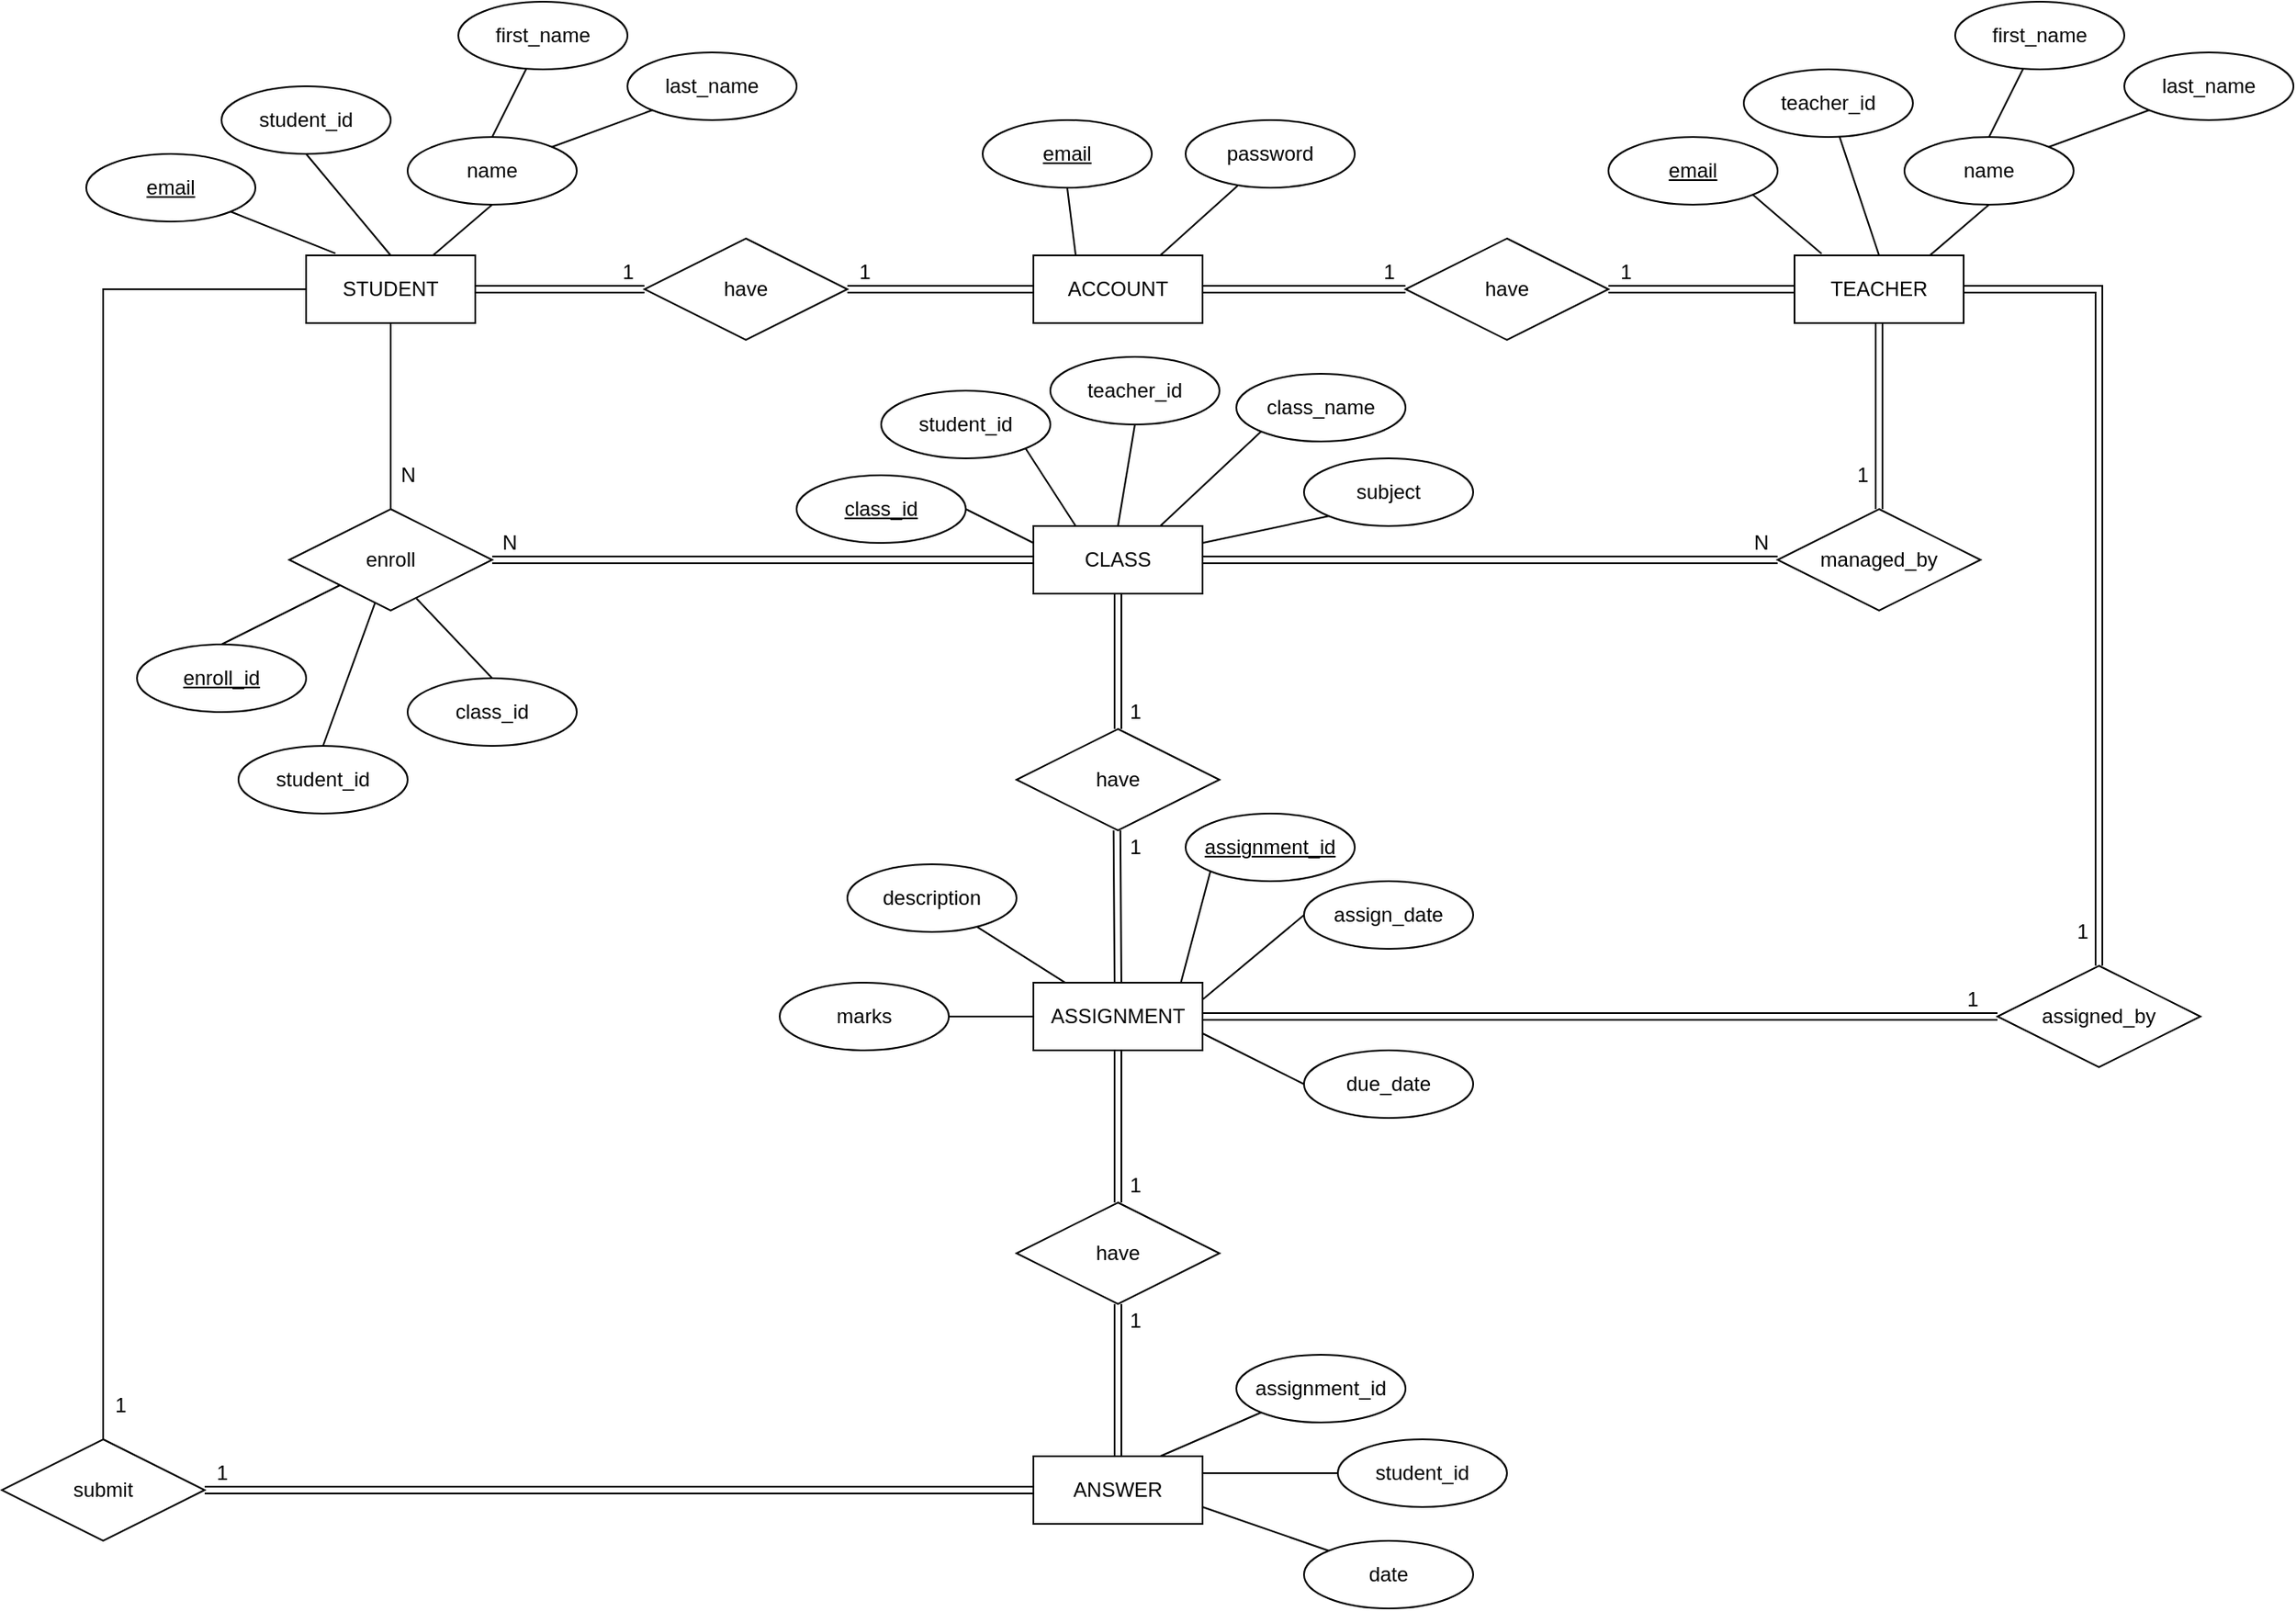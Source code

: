 <mxfile version="14.6.11" type="github">
  <diagram id="HcMnewC-m2Wg9fvqHoWo" name="Page-1">
    <mxGraphModel dx="899" dy="250" grid="1" gridSize="10" guides="1" tooltips="1" connect="1" arrows="1" fold="1" page="0" pageScale="1" pageWidth="2000" pageHeight="2000" background="none" math="0" shadow="0">
      <root>
        <mxCell id="0" />
        <mxCell id="1" parent="0" />
        <mxCell id="KmebMolQnrzNSKVe_BqA-38" value="CLASS" style="whiteSpace=wrap;html=1;align=center;" parent="1" vertex="1">
          <mxGeometry x="420" y="320" width="100" height="40" as="geometry" />
        </mxCell>
        <mxCell id="KmebMolQnrzNSKVe_BqA-39" value="TEACHER" style="whiteSpace=wrap;html=1;align=center;" parent="1" vertex="1">
          <mxGeometry x="870" y="160" width="100" height="40" as="geometry" />
        </mxCell>
        <mxCell id="KmebMolQnrzNSKVe_BqA-40" value="STUDENT" style="whiteSpace=wrap;html=1;align=center;" parent="1" vertex="1">
          <mxGeometry x="-10" y="160" width="100" height="40" as="geometry" />
        </mxCell>
        <mxCell id="kMjQGuNU_TS5V9ZgBK0x-2" value="ACCOUNT" style="whiteSpace=wrap;html=1;align=center;" parent="1" vertex="1">
          <mxGeometry x="420" y="160" width="100" height="40" as="geometry" />
        </mxCell>
        <mxCell id="kMjQGuNU_TS5V9ZgBK0x-3" value="have" style="shape=rhombus;perimeter=rhombusPerimeter;whiteSpace=wrap;html=1;align=center;" parent="1" vertex="1">
          <mxGeometry x="190" y="150" width="120" height="60" as="geometry" />
        </mxCell>
        <mxCell id="kMjQGuNU_TS5V9ZgBK0x-4" value="have" style="shape=rhombus;perimeter=rhombusPerimeter;whiteSpace=wrap;html=1;align=center;" parent="1" vertex="1">
          <mxGeometry x="640" y="150" width="120" height="60" as="geometry" />
        </mxCell>
        <mxCell id="QLgglwV12iiaD7AexI7P-4" value="" style="endArrow=none;html=1;rounded=0;shape=link;" parent="1" edge="1">
          <mxGeometry relative="1" as="geometry">
            <mxPoint x="90" y="180" as="sourcePoint" />
            <mxPoint x="190" y="180" as="targetPoint" />
          </mxGeometry>
        </mxCell>
        <mxCell id="QLgglwV12iiaD7AexI7P-5" value="" style="endArrow=none;html=1;rounded=0;shape=link;" parent="1" edge="1">
          <mxGeometry relative="1" as="geometry">
            <mxPoint x="310" y="180" as="sourcePoint" />
            <mxPoint x="420" y="180" as="targetPoint" />
          </mxGeometry>
        </mxCell>
        <mxCell id="QLgglwV12iiaD7AexI7P-6" value="" style="endArrow=none;html=1;rounded=0;entryX=0;entryY=0.5;entryDx=0;entryDy=0;shape=link;" parent="1" target="kMjQGuNU_TS5V9ZgBK0x-4" edge="1">
          <mxGeometry relative="1" as="geometry">
            <mxPoint x="520" y="180" as="sourcePoint" />
            <mxPoint x="680" y="180" as="targetPoint" />
          </mxGeometry>
        </mxCell>
        <mxCell id="QLgglwV12iiaD7AexI7P-7" value="" style="endArrow=none;html=1;rounded=0;entryX=0;entryY=0.5;entryDx=0;entryDy=0;shape=link;" parent="1" target="KmebMolQnrzNSKVe_BqA-39" edge="1">
          <mxGeometry relative="1" as="geometry">
            <mxPoint x="760" y="180" as="sourcePoint" />
            <mxPoint x="880" y="179.5" as="targetPoint" />
          </mxGeometry>
        </mxCell>
        <mxCell id="QLgglwV12iiaD7AexI7P-8" value="enroll" style="shape=rhombus;perimeter=rhombusPerimeter;whiteSpace=wrap;html=1;align=center;" parent="1" vertex="1">
          <mxGeometry x="-20" y="310" width="120" height="60" as="geometry" />
        </mxCell>
        <mxCell id="QLgglwV12iiaD7AexI7P-9" value="managed_by" style="shape=rhombus;perimeter=rhombusPerimeter;whiteSpace=wrap;html=1;align=center;" parent="1" vertex="1">
          <mxGeometry x="860" y="310" width="120" height="60" as="geometry" />
        </mxCell>
        <mxCell id="QLgglwV12iiaD7AexI7P-10" value="" style="endArrow=none;html=1;rounded=0;entryX=0;entryY=0.5;entryDx=0;entryDy=0;shape=link;" parent="1" target="KmebMolQnrzNSKVe_BqA-38" edge="1">
          <mxGeometry relative="1" as="geometry">
            <mxPoint x="100" y="340" as="sourcePoint" />
            <mxPoint x="260" y="340" as="targetPoint" />
          </mxGeometry>
        </mxCell>
        <mxCell id="QLgglwV12iiaD7AexI7P-11" value="" style="endArrow=none;html=1;rounded=0;entryX=0.5;entryY=0;entryDx=0;entryDy=0;" parent="1" source="KmebMolQnrzNSKVe_BqA-40" target="QLgglwV12iiaD7AexI7P-8" edge="1">
          <mxGeometry relative="1" as="geometry">
            <mxPoint x="40" y="200" as="sourcePoint" />
            <mxPoint x="40" y="360" as="targetPoint" />
          </mxGeometry>
        </mxCell>
        <mxCell id="QLgglwV12iiaD7AexI7P-12" value="" style="endArrow=none;html=1;rounded=0;entryX=0;entryY=0.5;entryDx=0;entryDy=0;exitX=1;exitY=0.5;exitDx=0;exitDy=0;shape=link;" parent="1" source="KmebMolQnrzNSKVe_BqA-38" target="QLgglwV12iiaD7AexI7P-9" edge="1">
          <mxGeometry relative="1" as="geometry">
            <mxPoint x="520" y="340" as="sourcePoint" />
            <mxPoint x="680" y="340" as="targetPoint" />
          </mxGeometry>
        </mxCell>
        <mxCell id="QLgglwV12iiaD7AexI7P-13" value="" style="endArrow=none;html=1;rounded=0;entryX=0.5;entryY=0;entryDx=0;entryDy=0;shape=link;" parent="1" source="KmebMolQnrzNSKVe_BqA-39" target="QLgglwV12iiaD7AexI7P-9" edge="1">
          <mxGeometry relative="1" as="geometry">
            <mxPoint x="920" y="200" as="sourcePoint" />
            <mxPoint x="920" y="360" as="targetPoint" />
          </mxGeometry>
        </mxCell>
        <mxCell id="QLgglwV12iiaD7AexI7P-14" value="have" style="shape=rhombus;perimeter=rhombusPerimeter;whiteSpace=wrap;html=1;align=center;" parent="1" vertex="1">
          <mxGeometry x="410" y="440" width="120" height="60" as="geometry" />
        </mxCell>
        <mxCell id="QLgglwV12iiaD7AexI7P-16" value="" style="endArrow=none;html=1;rounded=0;exitX=0.5;exitY=1;exitDx=0;exitDy=0;entryX=0.5;entryY=0;entryDx=0;entryDy=0;shape=link;" parent="1" source="KmebMolQnrzNSKVe_BqA-38" target="QLgglwV12iiaD7AexI7P-14" edge="1">
          <mxGeometry relative="1" as="geometry">
            <mxPoint x="490" y="390" as="sourcePoint" />
            <mxPoint x="650" y="390" as="targetPoint" />
          </mxGeometry>
        </mxCell>
        <mxCell id="QLgglwV12iiaD7AexI7P-17" value="have" style="shape=rhombus;perimeter=rhombusPerimeter;whiteSpace=wrap;html=1;align=center;" parent="1" vertex="1">
          <mxGeometry x="410" y="720" width="120" height="60" as="geometry" />
        </mxCell>
        <mxCell id="QLgglwV12iiaD7AexI7P-18" value="ASSIGNMENT" style="whiteSpace=wrap;html=1;align=center;" parent="1" vertex="1">
          <mxGeometry x="420" y="590" width="100" height="40" as="geometry" />
        </mxCell>
        <mxCell id="QLgglwV12iiaD7AexI7P-19" value="" style="endArrow=none;html=1;rounded=0;exitX=0.5;exitY=1;exitDx=0;exitDy=0;entryX=0.5;entryY=0;entryDx=0;entryDy=0;shape=link;" parent="1" target="QLgglwV12iiaD7AexI7P-18" edge="1">
          <mxGeometry relative="1" as="geometry">
            <mxPoint x="469.41" y="500" as="sourcePoint" />
            <mxPoint x="469.41" y="580" as="targetPoint" />
          </mxGeometry>
        </mxCell>
        <mxCell id="QLgglwV12iiaD7AexI7P-20" value="ANSWER" style="whiteSpace=wrap;html=1;align=center;" parent="1" vertex="1">
          <mxGeometry x="420" y="870" width="100" height="40" as="geometry" />
        </mxCell>
        <mxCell id="QLgglwV12iiaD7AexI7P-21" value="" style="endArrow=none;html=1;rounded=0;exitX=0.5;exitY=1;exitDx=0;exitDy=0;entryX=0.5;entryY=0;entryDx=0;entryDy=0;shape=link;" parent="1" source="QLgglwV12iiaD7AexI7P-18" target="QLgglwV12iiaD7AexI7P-17" edge="1">
          <mxGeometry relative="1" as="geometry">
            <mxPoint x="460" y="660" as="sourcePoint" />
            <mxPoint x="620" y="660" as="targetPoint" />
          </mxGeometry>
        </mxCell>
        <mxCell id="QLgglwV12iiaD7AexI7P-23" value="" style="endArrow=none;html=1;rounded=0;exitX=0.5;exitY=1;exitDx=0;exitDy=0;entryX=0.5;entryY=0;entryDx=0;entryDy=0;shape=link;" parent="1" source="QLgglwV12iiaD7AexI7P-17" target="QLgglwV12iiaD7AexI7P-20" edge="1">
          <mxGeometry relative="1" as="geometry">
            <mxPoint x="540" y="810" as="sourcePoint" />
            <mxPoint x="700" y="810" as="targetPoint" />
          </mxGeometry>
        </mxCell>
        <mxCell id="QLgglwV12iiaD7AexI7P-24" value="assigned_by" style="shape=rhombus;perimeter=rhombusPerimeter;whiteSpace=wrap;html=1;align=center;" parent="1" vertex="1">
          <mxGeometry x="990" y="580" width="120" height="60" as="geometry" />
        </mxCell>
        <mxCell id="QLgglwV12iiaD7AexI7P-25" value="submit" style="shape=rhombus;perimeter=rhombusPerimeter;whiteSpace=wrap;html=1;align=center;" parent="1" vertex="1">
          <mxGeometry x="-190" y="860" width="120" height="60" as="geometry" />
        </mxCell>
        <mxCell id="QLgglwV12iiaD7AexI7P-26" value="" style="endArrow=none;html=1;rounded=0;exitX=1;exitY=0.5;exitDx=0;exitDy=0;entryX=0;entryY=0.5;entryDx=0;entryDy=0;shape=link;" parent="1" source="QLgglwV12iiaD7AexI7P-25" target="QLgglwV12iiaD7AexI7P-20" edge="1">
          <mxGeometry relative="1" as="geometry">
            <mxPoint x="10" y="880" as="sourcePoint" />
            <mxPoint x="170" y="880" as="targetPoint" />
          </mxGeometry>
        </mxCell>
        <mxCell id="QLgglwV12iiaD7AexI7P-27" value="" style="endArrow=none;html=1;rounded=0;exitX=0.5;exitY=0;exitDx=0;exitDy=0;entryX=0;entryY=0.5;entryDx=0;entryDy=0;" parent="1" source="QLgglwV12iiaD7AexI7P-25" target="KmebMolQnrzNSKVe_BqA-40" edge="1">
          <mxGeometry relative="1" as="geometry">
            <mxPoint x="-150" y="720" as="sourcePoint" />
            <mxPoint x="10" y="720" as="targetPoint" />
            <Array as="points">
              <mxPoint x="-130" y="180" />
            </Array>
          </mxGeometry>
        </mxCell>
        <mxCell id="QLgglwV12iiaD7AexI7P-28" value="" style="endArrow=none;html=1;rounded=0;exitX=0.5;exitY=0;exitDx=0;exitDy=0;entryX=1;entryY=0.5;entryDx=0;entryDy=0;shape=link;" parent="1" source="QLgglwV12iiaD7AexI7P-24" target="KmebMolQnrzNSKVe_BqA-39" edge="1">
          <mxGeometry relative="1" as="geometry">
            <mxPoint x="1070" y="690" as="sourcePoint" />
            <mxPoint x="1230" y="690" as="targetPoint" />
            <Array as="points">
              <mxPoint x="1050" y="180" />
            </Array>
          </mxGeometry>
        </mxCell>
        <mxCell id="QLgglwV12iiaD7AexI7P-29" value="" style="endArrow=none;html=1;rounded=0;exitX=1;exitY=0.5;exitDx=0;exitDy=0;entryX=0;entryY=0.5;entryDx=0;entryDy=0;shape=link;" parent="1" source="QLgglwV12iiaD7AexI7P-18" target="QLgglwV12iiaD7AexI7P-24" edge="1">
          <mxGeometry relative="1" as="geometry">
            <mxPoint x="610" y="890" as="sourcePoint" />
            <mxPoint x="770" y="890" as="targetPoint" />
          </mxGeometry>
        </mxCell>
        <mxCell id="QLgglwV12iiaD7AexI7P-31" value="email" style="ellipse;whiteSpace=wrap;html=1;align=center;fontStyle=4;" parent="1" vertex="1">
          <mxGeometry x="390" y="80" width="100" height="40" as="geometry" />
        </mxCell>
        <mxCell id="QLgglwV12iiaD7AexI7P-32" value="password" style="ellipse;whiteSpace=wrap;html=1;align=center;" parent="1" vertex="1">
          <mxGeometry x="510" y="80" width="100" height="40" as="geometry" />
        </mxCell>
        <mxCell id="QLgglwV12iiaD7AexI7P-33" value="" style="endArrow=none;html=1;rounded=0;entryX=0.5;entryY=1;entryDx=0;entryDy=0;exitX=0.25;exitY=0;exitDx=0;exitDy=0;" parent="1" source="kMjQGuNU_TS5V9ZgBK0x-2" target="QLgglwV12iiaD7AexI7P-31" edge="1">
          <mxGeometry relative="1" as="geometry">
            <mxPoint x="330" y="150" as="sourcePoint" />
            <mxPoint x="490" y="150" as="targetPoint" />
          </mxGeometry>
        </mxCell>
        <mxCell id="QLgglwV12iiaD7AexI7P-34" value="" style="endArrow=none;html=1;rounded=0;entryX=0.307;entryY=0.971;entryDx=0;entryDy=0;exitX=0.75;exitY=0;exitDx=0;exitDy=0;entryPerimeter=0;" parent="1" source="kMjQGuNU_TS5V9ZgBK0x-2" target="QLgglwV12iiaD7AexI7P-32" edge="1">
          <mxGeometry relative="1" as="geometry">
            <mxPoint x="535" y="170" as="sourcePoint" />
            <mxPoint x="530" y="130" as="targetPoint" />
          </mxGeometry>
        </mxCell>
        <mxCell id="QLgglwV12iiaD7AexI7P-35" value="email" style="ellipse;whiteSpace=wrap;html=1;align=center;fontStyle=4;" parent="1" vertex="1">
          <mxGeometry x="-140" y="100" width="100" height="40" as="geometry" />
        </mxCell>
        <mxCell id="QLgglwV12iiaD7AexI7P-36" value="student_id" style="ellipse;whiteSpace=wrap;html=1;align=center;" parent="1" vertex="1">
          <mxGeometry x="-60" y="60" width="100" height="40" as="geometry" />
        </mxCell>
        <mxCell id="QLgglwV12iiaD7AexI7P-37" value="name" style="ellipse;whiteSpace=wrap;html=1;align=center;" parent="1" vertex="1">
          <mxGeometry x="50" y="90" width="100" height="40" as="geometry" />
        </mxCell>
        <mxCell id="QLgglwV12iiaD7AexI7P-38" value="" style="endArrow=none;html=1;rounded=0;exitX=1;exitY=1;exitDx=0;exitDy=0;entryX=0.173;entryY=-0.029;entryDx=0;entryDy=0;entryPerimeter=0;" parent="1" source="QLgglwV12iiaD7AexI7P-35" target="KmebMolQnrzNSKVe_BqA-40" edge="1">
          <mxGeometry relative="1" as="geometry">
            <mxPoint x="-30" y="140" as="sourcePoint" />
            <mxPoint x="130" y="140" as="targetPoint" />
          </mxGeometry>
        </mxCell>
        <mxCell id="QLgglwV12iiaD7AexI7P-39" value="" style="endArrow=none;html=1;rounded=0;exitX=0.5;exitY=1;exitDx=0;exitDy=0;entryX=0.5;entryY=0;entryDx=0;entryDy=0;" parent="1" source="QLgglwV12iiaD7AexI7P-36" target="KmebMolQnrzNSKVe_BqA-40" edge="1">
          <mxGeometry relative="1" as="geometry">
            <mxPoint x="10" y="130" as="sourcePoint" />
            <mxPoint x="170" y="130" as="targetPoint" />
          </mxGeometry>
        </mxCell>
        <mxCell id="QLgglwV12iiaD7AexI7P-40" value="" style="endArrow=none;html=1;rounded=0;exitX=0.5;exitY=1;exitDx=0;exitDy=0;entryX=0.75;entryY=0;entryDx=0;entryDy=0;" parent="1" source="QLgglwV12iiaD7AexI7P-37" target="KmebMolQnrzNSKVe_BqA-40" edge="1">
          <mxGeometry relative="1" as="geometry">
            <mxPoint x="110" y="140" as="sourcePoint" />
            <mxPoint x="270" y="140" as="targetPoint" />
          </mxGeometry>
        </mxCell>
        <mxCell id="QLgglwV12iiaD7AexI7P-41" value="first_name" style="ellipse;whiteSpace=wrap;html=1;align=center;" parent="1" vertex="1">
          <mxGeometry x="80" y="10" width="100" height="40" as="geometry" />
        </mxCell>
        <mxCell id="QLgglwV12iiaD7AexI7P-42" value="last_name" style="ellipse;whiteSpace=wrap;html=1;align=center;" parent="1" vertex="1">
          <mxGeometry x="180" y="40" width="100" height="40" as="geometry" />
        </mxCell>
        <mxCell id="QLgglwV12iiaD7AexI7P-44" value="" style="endArrow=none;html=1;rounded=0;entryX=0.5;entryY=0;entryDx=0;entryDy=0;" parent="1" source="QLgglwV12iiaD7AexI7P-41" target="QLgglwV12iiaD7AexI7P-37" edge="1">
          <mxGeometry relative="1" as="geometry">
            <mxPoint x="150" y="110" as="sourcePoint" />
            <mxPoint x="310" y="110" as="targetPoint" />
          </mxGeometry>
        </mxCell>
        <mxCell id="QLgglwV12iiaD7AexI7P-45" value="" style="endArrow=none;html=1;rounded=0;exitX=0;exitY=1;exitDx=0;exitDy=0;entryX=1;entryY=0;entryDx=0;entryDy=0;" parent="1" source="QLgglwV12iiaD7AexI7P-42" target="QLgglwV12iiaD7AexI7P-37" edge="1">
          <mxGeometry relative="1" as="geometry">
            <mxPoint x="180" y="110" as="sourcePoint" />
            <mxPoint x="340" y="110" as="targetPoint" />
          </mxGeometry>
        </mxCell>
        <mxCell id="QLgglwV12iiaD7AexI7P-46" value="name" style="ellipse;whiteSpace=wrap;html=1;align=center;" parent="1" vertex="1">
          <mxGeometry x="935" y="90" width="100" height="40" as="geometry" />
        </mxCell>
        <mxCell id="QLgglwV12iiaD7AexI7P-47" value="" style="endArrow=none;html=1;rounded=0;exitX=0.5;exitY=1;exitDx=0;exitDy=0;entryX=0.75;entryY=0;entryDx=0;entryDy=0;" parent="1" source="QLgglwV12iiaD7AexI7P-46" edge="1">
          <mxGeometry relative="1" as="geometry">
            <mxPoint x="995" y="140" as="sourcePoint" />
            <mxPoint x="950" y="160" as="targetPoint" />
          </mxGeometry>
        </mxCell>
        <mxCell id="QLgglwV12iiaD7AexI7P-48" value="first_name" style="ellipse;whiteSpace=wrap;html=1;align=center;" parent="1" vertex="1">
          <mxGeometry x="965" y="10" width="100" height="40" as="geometry" />
        </mxCell>
        <mxCell id="QLgglwV12iiaD7AexI7P-49" value="last_name" style="ellipse;whiteSpace=wrap;html=1;align=center;" parent="1" vertex="1">
          <mxGeometry x="1065" y="40" width="100" height="40" as="geometry" />
        </mxCell>
        <mxCell id="QLgglwV12iiaD7AexI7P-50" value="" style="endArrow=none;html=1;rounded=0;entryX=0.5;entryY=0;entryDx=0;entryDy=0;" parent="1" source="QLgglwV12iiaD7AexI7P-48" target="QLgglwV12iiaD7AexI7P-46" edge="1">
          <mxGeometry relative="1" as="geometry">
            <mxPoint x="1035" y="110" as="sourcePoint" />
            <mxPoint x="1195" y="110" as="targetPoint" />
          </mxGeometry>
        </mxCell>
        <mxCell id="QLgglwV12iiaD7AexI7P-51" value="" style="endArrow=none;html=1;rounded=0;exitX=0;exitY=1;exitDx=0;exitDy=0;entryX=1;entryY=0;entryDx=0;entryDy=0;" parent="1" source="QLgglwV12iiaD7AexI7P-49" target="QLgglwV12iiaD7AexI7P-46" edge="1">
          <mxGeometry relative="1" as="geometry">
            <mxPoint x="1065" y="110" as="sourcePoint" />
            <mxPoint x="1225" y="110" as="targetPoint" />
          </mxGeometry>
        </mxCell>
        <mxCell id="QLgglwV12iiaD7AexI7P-52" value="teacher_id" style="ellipse;whiteSpace=wrap;html=1;align=center;" parent="1" vertex="1">
          <mxGeometry x="840" y="50" width="100" height="40" as="geometry" />
        </mxCell>
        <mxCell id="QLgglwV12iiaD7AexI7P-53" value="" style="endArrow=none;html=1;rounded=0;exitX=0.5;exitY=0;exitDx=0;exitDy=0;" parent="1" source="KmebMolQnrzNSKVe_BqA-39" target="QLgglwV12iiaD7AexI7P-52" edge="1">
          <mxGeometry relative="1" as="geometry">
            <mxPoint x="750" y="140" as="sourcePoint" />
            <mxPoint x="910" y="140" as="targetPoint" />
          </mxGeometry>
        </mxCell>
        <mxCell id="QLgglwV12iiaD7AexI7P-54" value="email" style="ellipse;whiteSpace=wrap;html=1;align=center;fontStyle=4;" parent="1" vertex="1">
          <mxGeometry x="760" y="90" width="100" height="40" as="geometry" />
        </mxCell>
        <mxCell id="QLgglwV12iiaD7AexI7P-55" value="" style="endArrow=none;html=1;rounded=0;exitX=1;exitY=1;exitDx=0;exitDy=0;" parent="1" source="QLgglwV12iiaD7AexI7P-54" edge="1">
          <mxGeometry relative="1" as="geometry">
            <mxPoint x="710" y="140" as="sourcePoint" />
            <mxPoint x="886" y="159" as="targetPoint" />
          </mxGeometry>
        </mxCell>
        <mxCell id="QLgglwV12iiaD7AexI7P-57" value="assignment_id" style="ellipse;whiteSpace=wrap;html=1;align=center;fontStyle=4;" parent="1" vertex="1">
          <mxGeometry x="510" y="490" width="100" height="40" as="geometry" />
        </mxCell>
        <mxCell id="QLgglwV12iiaD7AexI7P-58" value="assign_date" style="ellipse;whiteSpace=wrap;html=1;align=center;" parent="1" vertex="1">
          <mxGeometry x="580" y="530" width="100" height="40" as="geometry" />
        </mxCell>
        <mxCell id="QLgglwV12iiaD7AexI7P-59" value="due_date" style="ellipse;whiteSpace=wrap;html=1;align=center;" parent="1" vertex="1">
          <mxGeometry x="580" y="630" width="100" height="40" as="geometry" />
        </mxCell>
        <mxCell id="QLgglwV12iiaD7AexI7P-60" value="description" style="ellipse;whiteSpace=wrap;html=1;align=center;" parent="1" vertex="1">
          <mxGeometry x="310" y="520" width="100" height="40" as="geometry" />
        </mxCell>
        <mxCell id="QLgglwV12iiaD7AexI7P-61" value="marks" style="ellipse;whiteSpace=wrap;html=1;align=center;" parent="1" vertex="1">
          <mxGeometry x="270" y="590" width="100" height="40" as="geometry" />
        </mxCell>
        <mxCell id="QLgglwV12iiaD7AexI7P-67" value="" style="endArrow=none;html=1;rounded=0;entryX=0;entryY=0.5;entryDx=0;entryDy=0;exitX=1;exitY=0.75;exitDx=0;exitDy=0;" parent="1" source="QLgglwV12iiaD7AexI7P-18" target="QLgglwV12iiaD7AexI7P-59" edge="1">
          <mxGeometry relative="1" as="geometry">
            <mxPoint x="220" y="480" as="sourcePoint" />
            <mxPoint x="380" y="480" as="targetPoint" />
          </mxGeometry>
        </mxCell>
        <mxCell id="QLgglwV12iiaD7AexI7P-68" value="" style="endArrow=none;html=1;rounded=0;entryX=0;entryY=0.5;entryDx=0;entryDy=0;exitX=1;exitY=0.25;exitDx=0;exitDy=0;" parent="1" source="QLgglwV12iiaD7AexI7P-18" target="QLgglwV12iiaD7AexI7P-58" edge="1">
          <mxGeometry relative="1" as="geometry">
            <mxPoint x="240" y="500" as="sourcePoint" />
            <mxPoint x="400" y="500" as="targetPoint" />
          </mxGeometry>
        </mxCell>
        <mxCell id="QLgglwV12iiaD7AexI7P-69" value="" style="endArrow=none;html=1;rounded=0;entryX=0;entryY=1;entryDx=0;entryDy=0;exitX=0.872;exitY=0.001;exitDx=0;exitDy=0;exitPerimeter=0;" parent="1" source="QLgglwV12iiaD7AexI7P-18" target="QLgglwV12iiaD7AexI7P-57" edge="1">
          <mxGeometry relative="1" as="geometry">
            <mxPoint x="230" y="490" as="sourcePoint" />
            <mxPoint x="390" y="490" as="targetPoint" />
          </mxGeometry>
        </mxCell>
        <mxCell id="QLgglwV12iiaD7AexI7P-70" value="" style="endArrow=none;html=1;rounded=0;entryX=0;entryY=0.5;entryDx=0;entryDy=0;exitX=1;exitY=0.5;exitDx=0;exitDy=0;" parent="1" source="QLgglwV12iiaD7AexI7P-61" target="QLgglwV12iiaD7AexI7P-18" edge="1">
          <mxGeometry relative="1" as="geometry">
            <mxPoint x="240" y="500" as="sourcePoint" />
            <mxPoint x="400" y="500" as="targetPoint" />
          </mxGeometry>
        </mxCell>
        <mxCell id="QLgglwV12iiaD7AexI7P-71" value="" style="endArrow=none;html=1;rounded=0;entryX=0.189;entryY=0.001;entryDx=0;entryDy=0;entryPerimeter=0;" parent="1" source="QLgglwV12iiaD7AexI7P-60" target="QLgglwV12iiaD7AexI7P-18" edge="1">
          <mxGeometry relative="1" as="geometry">
            <mxPoint x="250" y="510" as="sourcePoint" />
            <mxPoint x="410" y="510" as="targetPoint" />
          </mxGeometry>
        </mxCell>
        <mxCell id="QLgglwV12iiaD7AexI7P-73" value="assignment_id" style="ellipse;whiteSpace=wrap;html=1;align=center;" parent="1" vertex="1">
          <mxGeometry x="540" y="810" width="100" height="40" as="geometry" />
        </mxCell>
        <mxCell id="QLgglwV12iiaD7AexI7P-74" value="student_id" style="ellipse;whiteSpace=wrap;html=1;align=center;" parent="1" vertex="1">
          <mxGeometry x="600" y="860" width="100" height="40" as="geometry" />
        </mxCell>
        <mxCell id="QLgglwV12iiaD7AexI7P-75" value="date" style="ellipse;whiteSpace=wrap;html=1;align=center;" parent="1" vertex="1">
          <mxGeometry x="580" y="920" width="100" height="40" as="geometry" />
        </mxCell>
        <mxCell id="QLgglwV12iiaD7AexI7P-76" value="" style="endArrow=none;html=1;rounded=0;entryX=0;entryY=1;entryDx=0;entryDy=0;exitX=0.75;exitY=0;exitDx=0;exitDy=0;" parent="1" source="QLgglwV12iiaD7AexI7P-20" target="QLgglwV12iiaD7AexI7P-73" edge="1">
          <mxGeometry relative="1" as="geometry">
            <mxPoint x="250" y="960" as="sourcePoint" />
            <mxPoint x="410" y="960" as="targetPoint" />
          </mxGeometry>
        </mxCell>
        <mxCell id="QLgglwV12iiaD7AexI7P-77" value="" style="endArrow=none;html=1;rounded=0;entryX=0;entryY=0.5;entryDx=0;entryDy=0;exitX=1;exitY=0.25;exitDx=0;exitDy=0;" parent="1" source="QLgglwV12iiaD7AexI7P-20" target="QLgglwV12iiaD7AexI7P-74" edge="1">
          <mxGeometry relative="1" as="geometry">
            <mxPoint x="280" y="939.58" as="sourcePoint" />
            <mxPoint x="440" y="939.58" as="targetPoint" />
          </mxGeometry>
        </mxCell>
        <mxCell id="QLgglwV12iiaD7AexI7P-78" value="" style="endArrow=none;html=1;rounded=0;entryX=0;entryY=0;entryDx=0;entryDy=0;exitX=1;exitY=0.75;exitDx=0;exitDy=0;" parent="1" source="QLgglwV12iiaD7AexI7P-20" target="QLgglwV12iiaD7AexI7P-75" edge="1">
          <mxGeometry relative="1" as="geometry">
            <mxPoint x="260" y="970" as="sourcePoint" />
            <mxPoint x="420" y="970" as="targetPoint" />
          </mxGeometry>
        </mxCell>
        <mxCell id="QLgglwV12iiaD7AexI7P-79" value="class_name" style="ellipse;whiteSpace=wrap;html=1;align=center;" parent="1" vertex="1">
          <mxGeometry x="540" y="230" width="100" height="40" as="geometry" />
        </mxCell>
        <mxCell id="QLgglwV12iiaD7AexI7P-80" value="teacher_id" style="ellipse;whiteSpace=wrap;html=1;align=center;" parent="1" vertex="1">
          <mxGeometry x="430" y="220" width="100" height="40" as="geometry" />
        </mxCell>
        <mxCell id="QLgglwV12iiaD7AexI7P-81" value="student_id" style="ellipse;whiteSpace=wrap;html=1;align=center;" parent="1" vertex="1">
          <mxGeometry x="330" y="240" width="100" height="40" as="geometry" />
        </mxCell>
        <mxCell id="QLgglwV12iiaD7AexI7P-82" value="subject" style="ellipse;whiteSpace=wrap;html=1;align=center;" parent="1" vertex="1">
          <mxGeometry x="580" y="280" width="100" height="40" as="geometry" />
        </mxCell>
        <mxCell id="QLgglwV12iiaD7AexI7P-84" value="class_id" style="ellipse;whiteSpace=wrap;html=1;align=center;fontStyle=4;" parent="1" vertex="1">
          <mxGeometry x="280" y="290" width="100" height="40" as="geometry" />
        </mxCell>
        <mxCell id="QLgglwV12iiaD7AexI7P-85" value="" style="endArrow=none;html=1;rounded=0;entryX=1;entryY=0.5;entryDx=0;entryDy=0;exitX=0;exitY=0.25;exitDx=0;exitDy=0;" parent="1" source="KmebMolQnrzNSKVe_BqA-38" target="QLgglwV12iiaD7AexI7P-84" edge="1">
          <mxGeometry relative="1" as="geometry">
            <mxPoint x="260" y="400" as="sourcePoint" />
            <mxPoint x="420" y="400" as="targetPoint" />
          </mxGeometry>
        </mxCell>
        <mxCell id="QLgglwV12iiaD7AexI7P-86" value="" style="endArrow=none;html=1;rounded=0;entryX=1;entryY=1;entryDx=0;entryDy=0;exitX=0.25;exitY=0;exitDx=0;exitDy=0;" parent="1" source="KmebMolQnrzNSKVe_BqA-38" target="QLgglwV12iiaD7AexI7P-81" edge="1">
          <mxGeometry relative="1" as="geometry">
            <mxPoint x="250" y="380" as="sourcePoint" />
            <mxPoint x="410" y="380" as="targetPoint" />
          </mxGeometry>
        </mxCell>
        <mxCell id="QLgglwV12iiaD7AexI7P-87" value="" style="endArrow=none;html=1;rounded=0;entryX=0.5;entryY=1;entryDx=0;entryDy=0;exitX=0.5;exitY=0;exitDx=0;exitDy=0;" parent="1" source="KmebMolQnrzNSKVe_BqA-38" target="QLgglwV12iiaD7AexI7P-80" edge="1">
          <mxGeometry relative="1" as="geometry">
            <mxPoint x="270" y="410" as="sourcePoint" />
            <mxPoint x="430" y="410" as="targetPoint" />
          </mxGeometry>
        </mxCell>
        <mxCell id="QLgglwV12iiaD7AexI7P-88" value="" style="endArrow=none;html=1;rounded=0;entryX=0;entryY=1;entryDx=0;entryDy=0;exitX=0.75;exitY=0;exitDx=0;exitDy=0;" parent="1" source="KmebMolQnrzNSKVe_BqA-38" target="QLgglwV12iiaD7AexI7P-79" edge="1">
          <mxGeometry relative="1" as="geometry">
            <mxPoint x="280" y="420" as="sourcePoint" />
            <mxPoint x="440" y="420" as="targetPoint" />
          </mxGeometry>
        </mxCell>
        <mxCell id="QLgglwV12iiaD7AexI7P-89" value="" style="endArrow=none;html=1;rounded=0;entryX=0;entryY=1;entryDx=0;entryDy=0;exitX=1;exitY=0.25;exitDx=0;exitDy=0;" parent="1" source="KmebMolQnrzNSKVe_BqA-38" target="QLgglwV12iiaD7AexI7P-82" edge="1">
          <mxGeometry relative="1" as="geometry">
            <mxPoint x="290" y="430" as="sourcePoint" />
            <mxPoint x="450" y="430" as="targetPoint" />
          </mxGeometry>
        </mxCell>
        <mxCell id="QLgglwV12iiaD7AexI7P-90" value="1" style="text;html=1;align=center;verticalAlign=middle;resizable=0;points=[];autosize=1;" parent="1" vertex="1">
          <mxGeometry x="310" y="160" width="20" height="20" as="geometry" />
        </mxCell>
        <mxCell id="QLgglwV12iiaD7AexI7P-91" value="1" style="text;html=1;align=center;verticalAlign=middle;resizable=0;points=[];autosize=1;" parent="1" vertex="1">
          <mxGeometry x="470" y="420" width="20" height="20" as="geometry" />
        </mxCell>
        <mxCell id="QLgglwV12iiaD7AexI7P-92" value="1" style="text;html=1;align=center;verticalAlign=middle;resizable=0;points=[];autosize=1;" parent="1" vertex="1">
          <mxGeometry x="900" y="280" width="20" height="20" as="geometry" />
        </mxCell>
        <mxCell id="QLgglwV12iiaD7AexI7P-93" value="1" style="text;html=1;align=center;verticalAlign=middle;resizable=0;points=[];autosize=1;" parent="1" vertex="1">
          <mxGeometry x="470" y="500" width="20" height="20" as="geometry" />
        </mxCell>
        <mxCell id="QLgglwV12iiaD7AexI7P-94" value="1" style="text;html=1;align=center;verticalAlign=middle;resizable=0;points=[];autosize=1;" parent="1" vertex="1">
          <mxGeometry x="760" y="160" width="20" height="20" as="geometry" />
        </mxCell>
        <mxCell id="QLgglwV12iiaD7AexI7P-95" value="1" style="text;html=1;align=center;verticalAlign=middle;resizable=0;points=[];autosize=1;" parent="1" vertex="1">
          <mxGeometry x="170" y="160" width="20" height="20" as="geometry" />
        </mxCell>
        <mxCell id="QLgglwV12iiaD7AexI7P-96" value="1" style="text;html=1;align=center;verticalAlign=middle;resizable=0;points=[];autosize=1;" parent="1" vertex="1">
          <mxGeometry x="620" y="160" width="20" height="20" as="geometry" />
        </mxCell>
        <mxCell id="QLgglwV12iiaD7AexI7P-97" value="N" style="text;html=1;align=center;verticalAlign=middle;resizable=0;points=[];autosize=1;" parent="1" vertex="1">
          <mxGeometry x="840" y="320" width="20" height="20" as="geometry" />
        </mxCell>
        <mxCell id="QLgglwV12iiaD7AexI7P-98" value="N" style="text;html=1;align=center;verticalAlign=middle;resizable=0;points=[];autosize=1;" parent="1" vertex="1">
          <mxGeometry x="100" y="320" width="20" height="20" as="geometry" />
        </mxCell>
        <mxCell id="QLgglwV12iiaD7AexI7P-99" value="N" style="text;html=1;align=center;verticalAlign=middle;resizable=0;points=[];autosize=1;" parent="1" vertex="1">
          <mxGeometry x="40" y="280" width="20" height="20" as="geometry" />
        </mxCell>
        <mxCell id="QLgglwV12iiaD7AexI7P-102" value="1" style="text;html=1;align=center;verticalAlign=middle;resizable=0;points=[];autosize=1;" parent="1" vertex="1">
          <mxGeometry x="470" y="780" width="20" height="20" as="geometry" />
        </mxCell>
        <mxCell id="QLgglwV12iiaD7AexI7P-103" value="1" style="text;html=1;align=center;verticalAlign=middle;resizable=0;points=[];autosize=1;" parent="1" vertex="1">
          <mxGeometry x="470" y="700" width="20" height="20" as="geometry" />
        </mxCell>
        <mxCell id="QLgglwV12iiaD7AexI7P-104" value="1" style="text;html=1;align=center;verticalAlign=middle;resizable=0;points=[];autosize=1;" parent="1" vertex="1">
          <mxGeometry x="-130" y="830" width="20" height="20" as="geometry" />
        </mxCell>
        <mxCell id="QLgglwV12iiaD7AexI7P-106" value="1" style="text;html=1;align=center;verticalAlign=middle;resizable=0;points=[];autosize=1;" parent="1" vertex="1">
          <mxGeometry x="-70" y="870" width="20" height="20" as="geometry" />
        </mxCell>
        <mxCell id="QLgglwV12iiaD7AexI7P-107" value="1" style="text;html=1;align=center;verticalAlign=middle;resizable=0;points=[];autosize=1;" parent="1" vertex="1">
          <mxGeometry x="1030" y="550" width="20" height="20" as="geometry" />
        </mxCell>
        <mxCell id="QLgglwV12iiaD7AexI7P-108" value="1" style="text;html=1;align=center;verticalAlign=middle;resizable=0;points=[];autosize=1;" parent="1" vertex="1">
          <mxGeometry x="965" y="590" width="20" height="20" as="geometry" />
        </mxCell>
        <mxCell id="V2wDVN2zFgDByuxdTgy--1" value="enroll_id" style="ellipse;whiteSpace=wrap;html=1;align=center;fontStyle=4;" parent="1" vertex="1">
          <mxGeometry x="-110" y="390" width="100" height="40" as="geometry" />
        </mxCell>
        <mxCell id="V2wDVN2zFgDByuxdTgy--2" value="" style="endArrow=none;html=1;rounded=0;exitX=0;exitY=1;exitDx=0;exitDy=0;entryX=0.5;entryY=0;entryDx=0;entryDy=0;" parent="1" source="QLgglwV12iiaD7AexI7P-8" target="V2wDVN2zFgDByuxdTgy--1" edge="1">
          <mxGeometry relative="1" as="geometry">
            <mxPoint x="-20" y="390" as="sourcePoint" />
            <mxPoint x="140" y="390" as="targetPoint" />
          </mxGeometry>
        </mxCell>
        <mxCell id="aZFvWeKC0CzsTahgiNqf-1" value="class_id" style="ellipse;whiteSpace=wrap;html=1;align=center;" vertex="1" parent="1">
          <mxGeometry x="50" y="410" width="100" height="40" as="geometry" />
        </mxCell>
        <mxCell id="aZFvWeKC0CzsTahgiNqf-2" value="student_id" style="ellipse;whiteSpace=wrap;html=1;align=center;" vertex="1" parent="1">
          <mxGeometry x="-50" y="450" width="100" height="40" as="geometry" />
        </mxCell>
        <mxCell id="aZFvWeKC0CzsTahgiNqf-3" value="" style="endArrow=none;html=1;exitX=0.5;exitY=0;exitDx=0;exitDy=0;" edge="1" parent="1" source="aZFvWeKC0CzsTahgiNqf-2" target="QLgglwV12iiaD7AexI7P-8">
          <mxGeometry width="50" height="50" relative="1" as="geometry">
            <mxPoint x="10" y="440" as="sourcePoint" />
            <mxPoint x="60" y="390" as="targetPoint" />
          </mxGeometry>
        </mxCell>
        <mxCell id="aZFvWeKC0CzsTahgiNqf-4" value="" style="endArrow=none;html=1;exitX=0.5;exitY=0;exitDx=0;exitDy=0;entryX=0.627;entryY=0.881;entryDx=0;entryDy=0;entryPerimeter=0;" edge="1" parent="1" source="aZFvWeKC0CzsTahgiNqf-1" target="QLgglwV12iiaD7AexI7P-8">
          <mxGeometry width="50" height="50" relative="1" as="geometry">
            <mxPoint x="39.23" y="454.62" as="sourcePoint" />
            <mxPoint x="69.999" y="370.005" as="targetPoint" />
          </mxGeometry>
        </mxCell>
      </root>
    </mxGraphModel>
  </diagram>
</mxfile>
